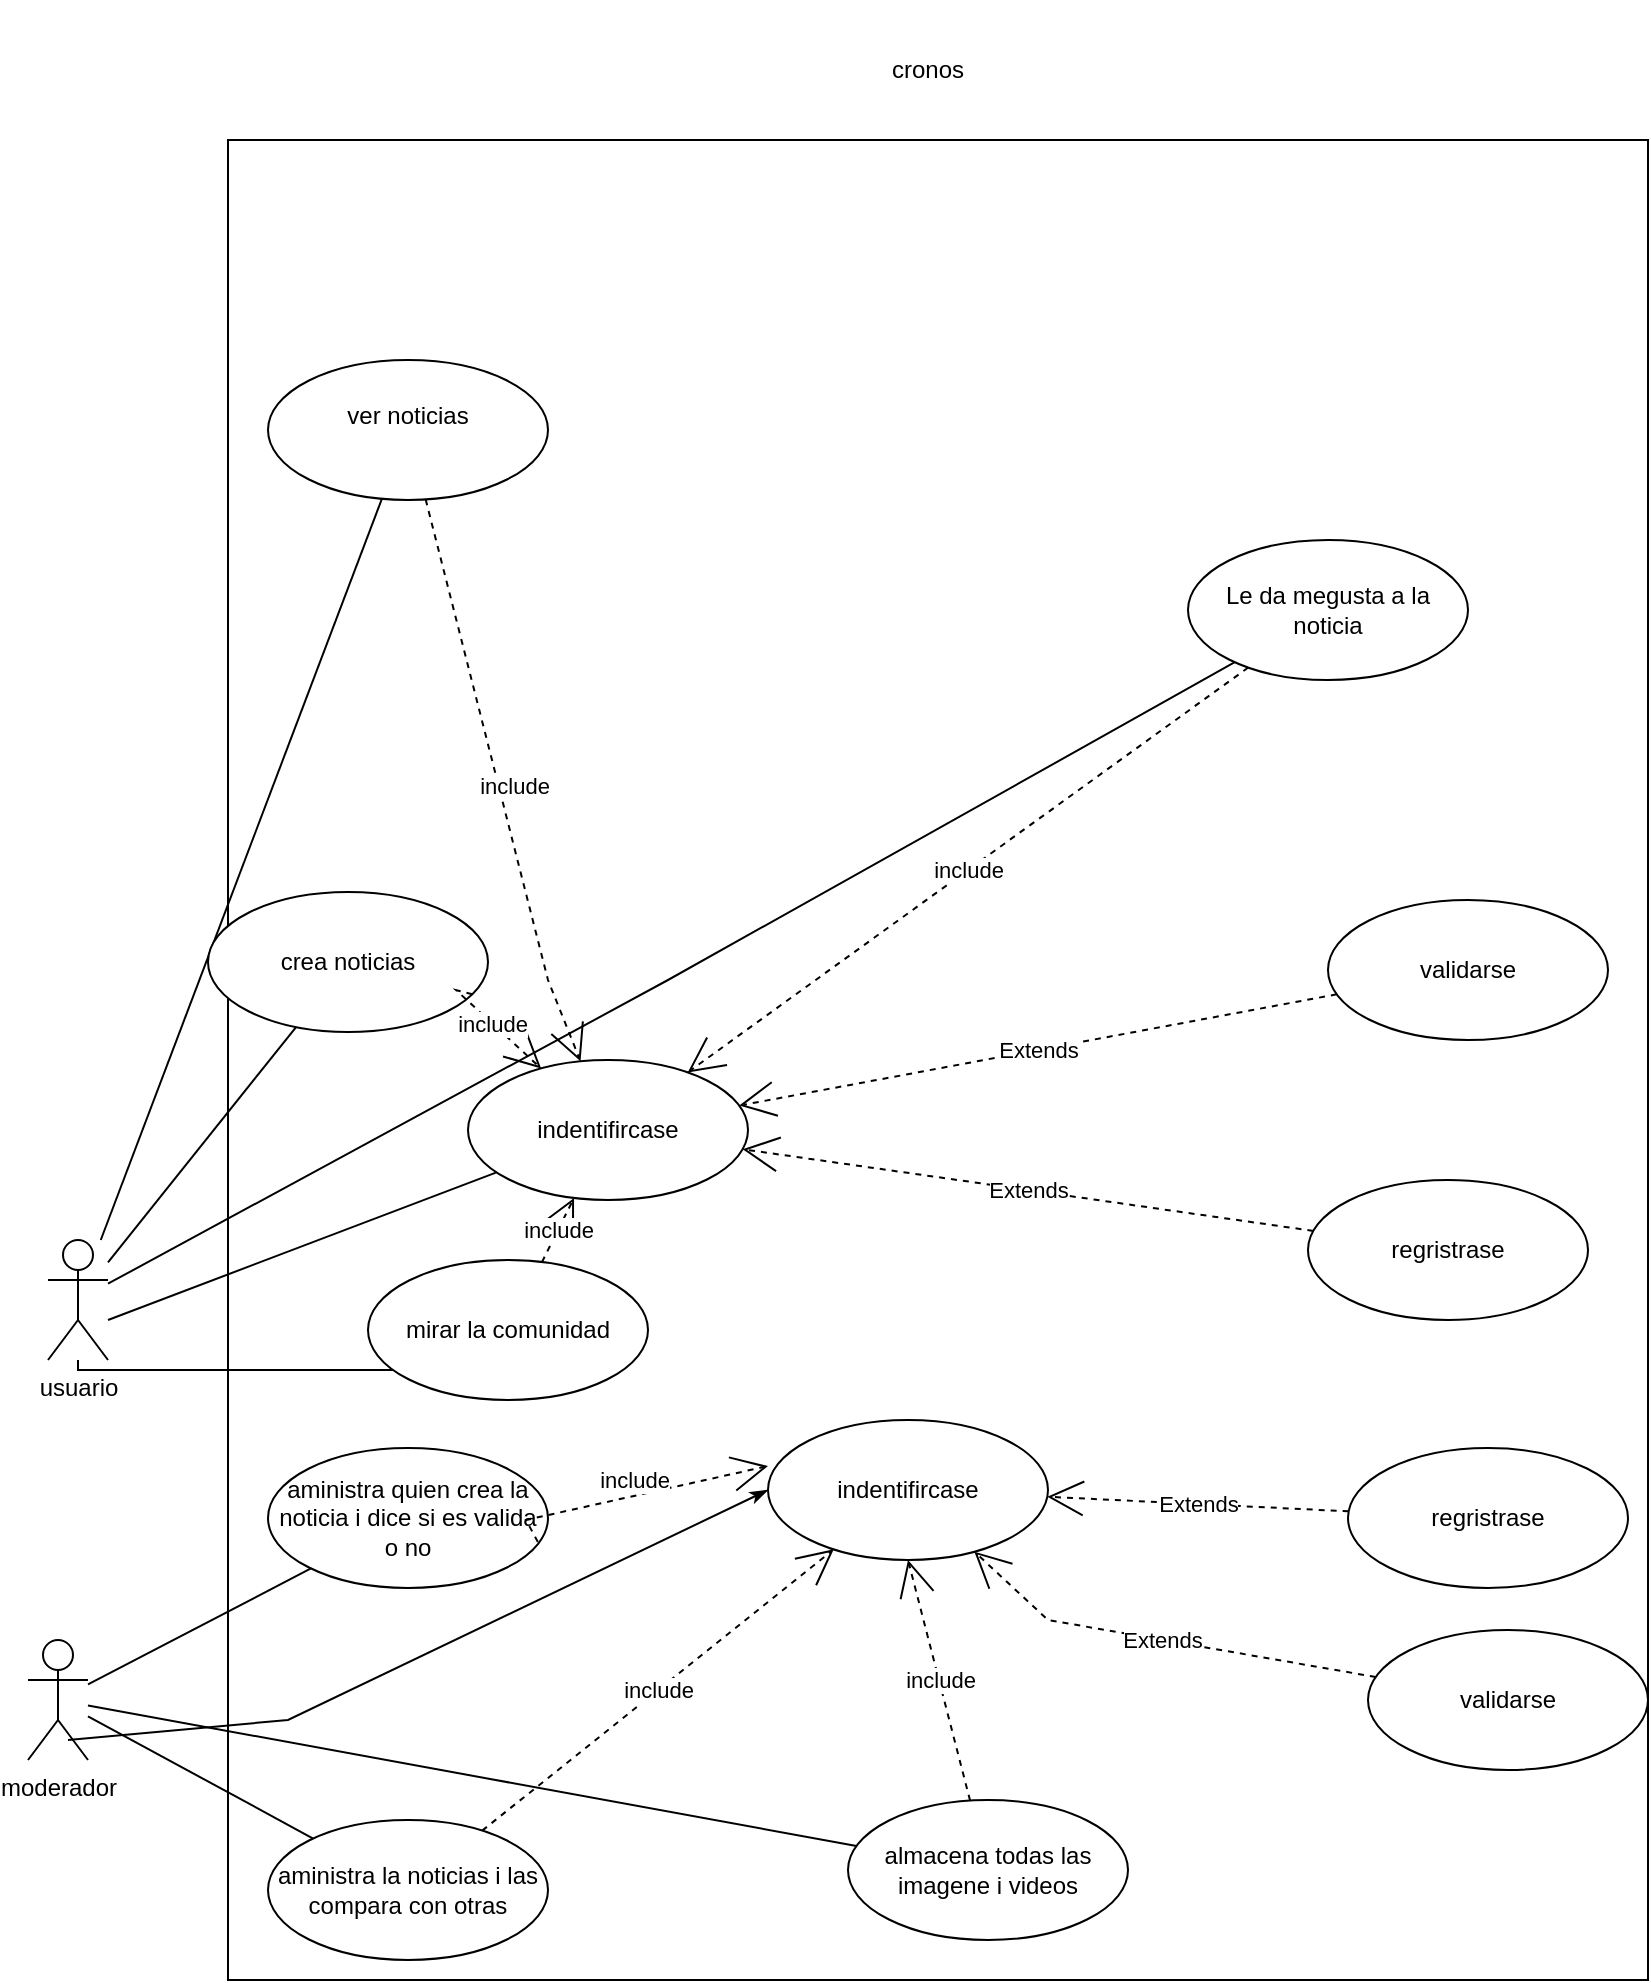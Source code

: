 <mxfile version="18.0.7" type="device"><diagram id="a633tZ4HLxrOThLBt6vS" name="Page-1"><mxGraphModel dx="1038" dy="1391" grid="1" gridSize="10" guides="1" tooltips="1" connect="1" arrows="1" fold="1" page="1" pageScale="1" pageWidth="1169" pageHeight="827" math="0" shadow="0"><root><mxCell id="0"/><mxCell id="1" parent="0"/><mxCell id="8ktuF3yN3CFtlkvuuHD4-1" value="" style="html=1;" parent="1" vertex="1"><mxGeometry x="290" y="-310" width="710" height="920" as="geometry"/></mxCell><mxCell id="clrs4vl2YXAdl_xn3iTN-4" style="rounded=0;orthogonalLoop=1;jettySize=auto;html=1;endArrow=none;endFill=0;" parent="1" source="8ktuF3yN3CFtlkvuuHD4-3" target="DReEkxq2jTi9vzxDxqSq-4" edge="1"><mxGeometry relative="1" as="geometry"><Array as="points"><mxPoint x="510" y="110"/></Array></mxGeometry></mxCell><mxCell id="clrs4vl2YXAdl_xn3iTN-5" style="rounded=0;orthogonalLoop=1;jettySize=auto;html=1;endArrow=none;endFill=0;" parent="1" source="8ktuF3yN3CFtlkvuuHD4-3" target="8ktuF3yN3CFtlkvuuHD4-8" edge="1"><mxGeometry relative="1" as="geometry"/></mxCell><mxCell id="clrs4vl2YXAdl_xn3iTN-6" style="edgeStyle=orthogonalEdgeStyle;rounded=0;orthogonalLoop=1;jettySize=auto;html=1;endArrow=none;endFill=0;" parent="1" source="8ktuF3yN3CFtlkvuuHD4-3" target="8ktuF3yN3CFtlkvuuHD4-23" edge="1"><mxGeometry relative="1" as="geometry"><Array as="points"><mxPoint x="215" y="305"/></Array></mxGeometry></mxCell><mxCell id="clrs4vl2YXAdl_xn3iTN-8" style="edgeStyle=none;rounded=0;orthogonalLoop=1;jettySize=auto;html=1;endArrow=none;endFill=0;" parent="1" source="8ktuF3yN3CFtlkvuuHD4-3" target="8ktuF3yN3CFtlkvuuHD4-22" edge="1"><mxGeometry relative="1" as="geometry"/></mxCell><mxCell id="8ktuF3yN3CFtlkvuuHD4-3" value="usuario" style="shape=umlActor;verticalLabelPosition=bottom;verticalAlign=top;html=1;" parent="1" vertex="1"><mxGeometry x="200" y="240" width="30" height="60" as="geometry"/></mxCell><mxCell id="clrs4vl2YXAdl_xn3iTN-1" style="rounded=0;orthogonalLoop=1;jettySize=auto;html=1;endArrow=none;endFill=0;" parent="1" source="8ktuF3yN3CFtlkvuuHD4-4" target="8ktuF3yN3CFtlkvuuHD4-10" edge="1"><mxGeometry relative="1" as="geometry"/></mxCell><mxCell id="clrs4vl2YXAdl_xn3iTN-2" style="rounded=0;orthogonalLoop=1;jettySize=auto;html=1;endArrow=none;endFill=0;" parent="1" source="8ktuF3yN3CFtlkvuuHD4-4" target="8ktuF3yN3CFtlkvuuHD4-13" edge="1"><mxGeometry relative="1" as="geometry"/></mxCell><mxCell id="clrs4vl2YXAdl_xn3iTN-3" style="rounded=0;orthogonalLoop=1;jettySize=auto;html=1;endArrow=none;endFill=0;" parent="1" source="8ktuF3yN3CFtlkvuuHD4-4" target="8ktuF3yN3CFtlkvuuHD4-18" edge="1"><mxGeometry relative="1" as="geometry"/></mxCell><mxCell id="8ktuF3yN3CFtlkvuuHD4-4" value="moderador" style="shape=umlActor;verticalLabelPosition=bottom;verticalAlign=top;html=1;" parent="1" vertex="1"><mxGeometry x="190" y="440" width="30" height="60" as="geometry"/></mxCell><mxCell id="8ktuF3yN3CFtlkvuuHD4-8" value="crea noticias " style="ellipse;whiteSpace=wrap;html=1;" parent="1" vertex="1"><mxGeometry x="280" y="66" width="140" height="70" as="geometry"/></mxCell><mxCell id="8ktuF3yN3CFtlkvuuHD4-10" value="&lt;div&gt;aministra quien crea la &lt;br&gt;&lt;/div&gt;&lt;div&gt;noticia i dice si es valida&lt;/div&gt;&lt;div&gt;o no&lt;br&gt;&lt;/div&gt;" style="ellipse;whiteSpace=wrap;html=1;" parent="1" vertex="1"><mxGeometry x="310" y="344" width="140" height="70" as="geometry"/></mxCell><mxCell id="8ktuF3yN3CFtlkvuuHD4-13" value="&lt;div&gt;aministra la noticias i las &lt;br&gt;&lt;/div&gt;&lt;div&gt;compara con otras&lt;br&gt;&lt;/div&gt;" style="ellipse;whiteSpace=wrap;html=1;" parent="1" vertex="1"><mxGeometry x="310" y="530" width="140" height="70" as="geometry"/></mxCell><mxCell id="8ktuF3yN3CFtlkvuuHD4-18" value="&lt;div&gt;almacena todas las &lt;br&gt;&lt;/div&gt;&lt;div&gt;imagene i videos&lt;br&gt;&lt;/div&gt;" style="ellipse;whiteSpace=wrap;html=1;" parent="1" vertex="1"><mxGeometry x="600" y="520" width="140" height="70" as="geometry"/></mxCell><mxCell id="8ktuF3yN3CFtlkvuuHD4-22" value="&lt;div&gt;ver noticias&lt;/div&gt;&lt;div&gt;&lt;br&gt;&lt;/div&gt;" style="ellipse;whiteSpace=wrap;html=1;" parent="1" vertex="1"><mxGeometry x="310" y="-200" width="140" height="70" as="geometry"/></mxCell><mxCell id="8ktuF3yN3CFtlkvuuHD4-23" value="mirar la comunidad" style="ellipse;whiteSpace=wrap;html=1;" parent="1" vertex="1"><mxGeometry x="360" y="250" width="140" height="70" as="geometry"/></mxCell><mxCell id="DReEkxq2jTi9vzxDxqSq-1" value="indentifircase" style="ellipse;whiteSpace=wrap;html=1;" parent="1" vertex="1"><mxGeometry x="410" y="150" width="140" height="70" as="geometry"/></mxCell><mxCell id="DReEkxq2jTi9vzxDxqSq-3" value="" style="endArrow=none;html=1;rounded=0;endFill=0;" parent="1" target="DReEkxq2jTi9vzxDxqSq-1" edge="1"><mxGeometry width="50" height="50" relative="1" as="geometry"><mxPoint x="230" y="280" as="sourcePoint"/><mxPoint x="280" y="230" as="targetPoint"/></mxGeometry></mxCell><mxCell id="DReEkxq2jTi9vzxDxqSq-4" value="Le da megusta a la noticia" style="ellipse;whiteSpace=wrap;html=1;" parent="1" vertex="1"><mxGeometry x="770" y="-110" width="140" height="70" as="geometry"/></mxCell><mxCell id="DReEkxq2jTi9vzxDxqSq-5" value="validarse" style="ellipse;whiteSpace=wrap;html=1;" parent="1" vertex="1"><mxGeometry x="840" y="70" width="140" height="70" as="geometry"/></mxCell><mxCell id="DReEkxq2jTi9vzxDxqSq-7" value="regristrase" style="ellipse;whiteSpace=wrap;html=1;" parent="1" vertex="1"><mxGeometry x="830" y="210" width="140" height="70" as="geometry"/></mxCell><mxCell id="DReEkxq2jTi9vzxDxqSq-11" value="Extends" style="endArrow=open;endSize=16;endFill=0;html=1;rounded=0;dashed=1;" parent="1" source="DReEkxq2jTi9vzxDxqSq-5" target="DReEkxq2jTi9vzxDxqSq-1" edge="1"><mxGeometry width="160" relative="1" as="geometry"><mxPoint x="580" y="194.5" as="sourcePoint"/><mxPoint x="740" y="194.5" as="targetPoint"/></mxGeometry></mxCell><mxCell id="DReEkxq2jTi9vzxDxqSq-13" value="Extends" style="endArrow=open;endSize=16;endFill=0;html=1;rounded=0;dashed=1;" parent="1" source="DReEkxq2jTi9vzxDxqSq-7" target="DReEkxq2jTi9vzxDxqSq-1" edge="1"><mxGeometry width="160" relative="1" as="geometry"><mxPoint x="590" y="204.5" as="sourcePoint"/><mxPoint x="500" y="205" as="targetPoint"/></mxGeometry></mxCell><mxCell id="DReEkxq2jTi9vzxDxqSq-14" value="include" style="endArrow=open;endSize=16;endFill=0;html=1;rounded=0;dashed=1;" parent="1" source="8ktuF3yN3CFtlkvuuHD4-22" target="DReEkxq2jTi9vzxDxqSq-1" edge="1"><mxGeometry x="0.024" y="8" width="160" relative="1" as="geometry"><mxPoint x="519.483" y="289.998" as="sourcePoint"/><mxPoint x="420.005" y="260.616" as="targetPoint"/><Array as="points"><mxPoint x="450" y="110"/></Array><mxPoint as="offset"/></mxGeometry></mxCell><mxCell id="DReEkxq2jTi9vzxDxqSq-15" value="include" style="endArrow=open;endSize=16;endFill=0;html=1;rounded=0;dashed=1;" parent="1" source="8ktuF3yN3CFtlkvuuHD4-23" target="DReEkxq2jTi9vzxDxqSq-1" edge="1"><mxGeometry width="160" relative="1" as="geometry"><mxPoint x="460.003" y="289.998" as="sourcePoint"/><mxPoint x="386.517" y="227.497" as="targetPoint"/><Array as="points"/></mxGeometry></mxCell><mxCell id="DReEkxq2jTi9vzxDxqSq-16" value="include" style="endArrow=open;endSize=16;endFill=0;html=1;rounded=0;dashed=1;" parent="1" source="8ktuF3yN3CFtlkvuuHD4-8" target="DReEkxq2jTi9vzxDxqSq-1" edge="1"><mxGeometry width="160" relative="1" as="geometry"><mxPoint x="390.004" y="135.999" as="sourcePoint"/><mxPoint x="410.587" y="92.577" as="targetPoint"/><Array as="points"><mxPoint x="404.07" y="115.08"/></Array></mxGeometry></mxCell><mxCell id="DReEkxq2jTi9vzxDxqSq-19" value="include" style="endArrow=open;endSize=16;endFill=0;html=1;rounded=0;dashed=1;" parent="1" source="DReEkxq2jTi9vzxDxqSq-4" target="DReEkxq2jTi9vzxDxqSq-1" edge="1"><mxGeometry width="160" relative="1" as="geometry"><mxPoint x="505" y="135" as="sourcePoint"/><mxPoint x="665" y="135" as="targetPoint"/></mxGeometry></mxCell><mxCell id="DReEkxq2jTi9vzxDxqSq-20" value="indentifircase" style="ellipse;whiteSpace=wrap;html=1;" parent="1" vertex="1"><mxGeometry x="560" y="330" width="140" height="70" as="geometry"/></mxCell><mxCell id="DReEkxq2jTi9vzxDxqSq-21" value="" style="endArrow=classicThin;html=1;rounded=0;entryX=0;entryY=0.5;entryDx=0;entryDy=0;endFill=1;" parent="1" target="DReEkxq2jTi9vzxDxqSq-20" edge="1"><mxGeometry width="50" height="50" relative="1" as="geometry"><mxPoint x="210" y="490" as="sourcePoint"/><mxPoint x="260" y="440" as="targetPoint"/><Array as="points"><mxPoint x="320" y="480"/></Array></mxGeometry></mxCell><mxCell id="DReEkxq2jTi9vzxDxqSq-22" value="validarse" style="ellipse;whiteSpace=wrap;html=1;" parent="1" vertex="1"><mxGeometry x="860" y="435" width="140" height="70" as="geometry"/></mxCell><mxCell id="DReEkxq2jTi9vzxDxqSq-23" value="regristrase" style="ellipse;whiteSpace=wrap;html=1;" parent="1" vertex="1"><mxGeometry x="850" y="344" width="140" height="70" as="geometry"/></mxCell><mxCell id="DReEkxq2jTi9vzxDxqSq-24" value="Extends" style="endArrow=open;endSize=16;endFill=0;html=1;rounded=0;dashed=1;" parent="1" source="DReEkxq2jTi9vzxDxqSq-23" target="DReEkxq2jTi9vzxDxqSq-20" edge="1"><mxGeometry width="160" relative="1" as="geometry"><mxPoint x="620" y="414" as="sourcePoint"/><mxPoint x="530" y="414.5" as="targetPoint"/></mxGeometry></mxCell><mxCell id="DReEkxq2jTi9vzxDxqSq-25" value="Extends" style="endArrow=open;endSize=16;endFill=0;html=1;rounded=0;dashed=1;" parent="1" source="DReEkxq2jTi9vzxDxqSq-22" target="DReEkxq2jTi9vzxDxqSq-20" edge="1"><mxGeometry width="160" relative="1" as="geometry"><mxPoint x="630" y="424" as="sourcePoint"/><mxPoint x="532.295" y="449.037" as="targetPoint"/><Array as="points"><mxPoint x="700" y="430"/></Array></mxGeometry></mxCell><mxCell id="DReEkxq2jTi9vzxDxqSq-26" value="include" style="endArrow=open;endSize=16;endFill=0;html=1;rounded=0;dashed=1;" parent="1" source="8ktuF3yN3CFtlkvuuHD4-13" target="DReEkxq2jTi9vzxDxqSq-20" edge="1"><mxGeometry width="160" relative="1" as="geometry"><mxPoint x="420.004" y="509.999" as="sourcePoint"/><mxPoint x="440.587" y="466.577" as="targetPoint"/><Array as="points"/></mxGeometry></mxCell><mxCell id="DReEkxq2jTi9vzxDxqSq-28" value="include" style="endArrow=open;endSize=16;endFill=0;html=1;rounded=0;dashed=1;entryX=0.5;entryY=1;entryDx=0;entryDy=0;" parent="1" source="8ktuF3yN3CFtlkvuuHD4-18" target="DReEkxq2jTi9vzxDxqSq-20" edge="1"><mxGeometry width="160" relative="1" as="geometry"><mxPoint x="566.743" y="532.498" as="sourcePoint"/><mxPoint x="493.257" y="469.997" as="targetPoint"/></mxGeometry></mxCell><mxCell id="DReEkxq2jTi9vzxDxqSq-29" value="include" style="endArrow=open;endSize=16;endFill=0;html=1;rounded=0;entryX=0.007;entryY=0.329;entryDx=0;entryDy=0;entryPerimeter=0;exitX=0.971;exitY=0.671;exitDx=0;exitDy=0;exitPerimeter=0;dashed=1;" parent="1" edge="1"><mxGeometry x="0.024" y="8" width="160" relative="1" as="geometry"><mxPoint x="444.94" y="390.97" as="sourcePoint"/><mxPoint x="559.98" y="353.03" as="targetPoint"/><Array as="points"><mxPoint x="439" y="380"/></Array><mxPoint as="offset"/></mxGeometry></mxCell><mxCell id="E2LQsoj7eljQq7yjYSBa-1" value="cronos " style="text;html=1;strokeColor=none;fillColor=none;align=center;verticalAlign=middle;whiteSpace=wrap;rounded=0;" vertex="1" parent="1"><mxGeometry x="530" y="-380" width="220" height="70" as="geometry"/></mxCell></root></mxGraphModel></diagram></mxfile>
